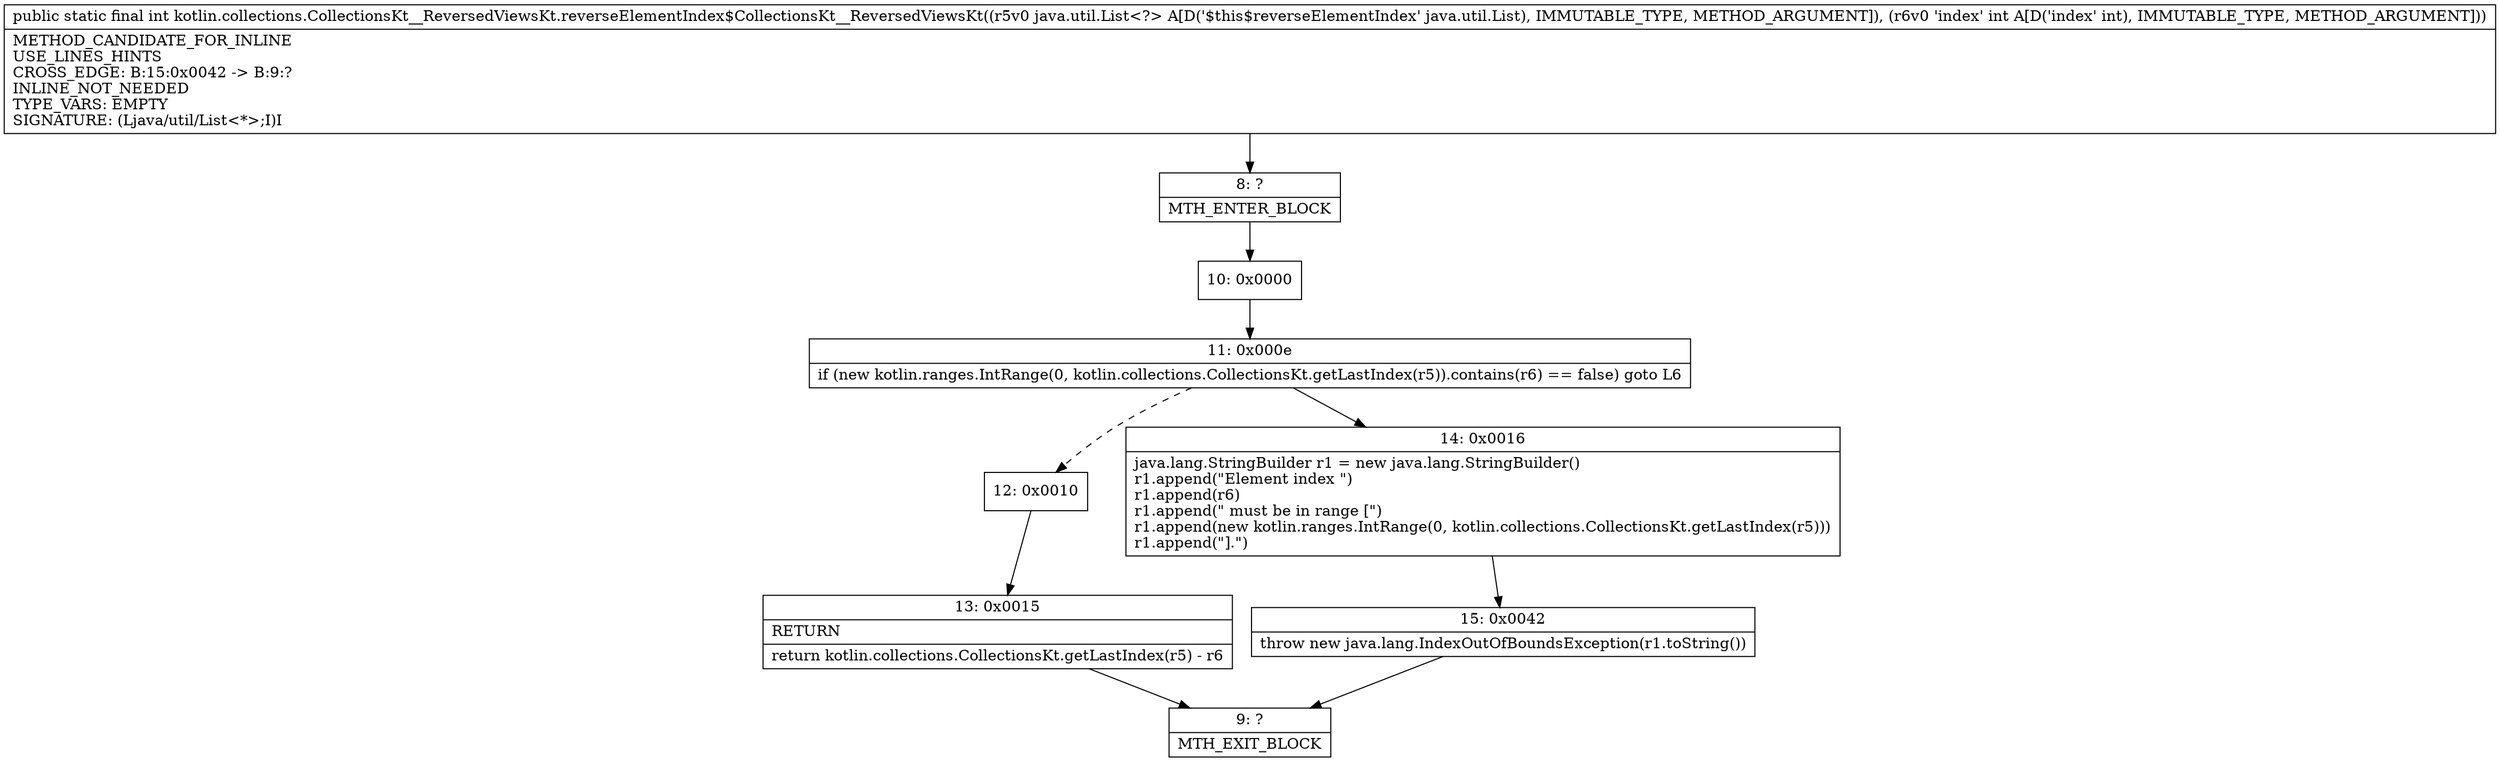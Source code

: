 digraph "CFG forkotlin.collections.CollectionsKt__ReversedViewsKt.reverseElementIndex$CollectionsKt__ReversedViewsKt(Ljava\/util\/List;I)I" {
Node_8 [shape=record,label="{8\:\ ?|MTH_ENTER_BLOCK\l}"];
Node_10 [shape=record,label="{10\:\ 0x0000}"];
Node_11 [shape=record,label="{11\:\ 0x000e|if (new kotlin.ranges.IntRange(0, kotlin.collections.CollectionsKt.getLastIndex(r5)).contains(r6) == false) goto L6\l}"];
Node_12 [shape=record,label="{12\:\ 0x0010}"];
Node_13 [shape=record,label="{13\:\ 0x0015|RETURN\l|return kotlin.collections.CollectionsKt.getLastIndex(r5) \- r6\l}"];
Node_9 [shape=record,label="{9\:\ ?|MTH_EXIT_BLOCK\l}"];
Node_14 [shape=record,label="{14\:\ 0x0016|java.lang.StringBuilder r1 = new java.lang.StringBuilder()\lr1.append(\"Element index \")\lr1.append(r6)\lr1.append(\" must be in range [\")\lr1.append(new kotlin.ranges.IntRange(0, kotlin.collections.CollectionsKt.getLastIndex(r5)))\lr1.append(\"].\")\l}"];
Node_15 [shape=record,label="{15\:\ 0x0042|throw new java.lang.IndexOutOfBoundsException(r1.toString())\l}"];
MethodNode[shape=record,label="{public static final int kotlin.collections.CollectionsKt__ReversedViewsKt.reverseElementIndex$CollectionsKt__ReversedViewsKt((r5v0 java.util.List\<?\> A[D('$this$reverseElementIndex' java.util.List), IMMUTABLE_TYPE, METHOD_ARGUMENT]), (r6v0 'index' int A[D('index' int), IMMUTABLE_TYPE, METHOD_ARGUMENT]))  | METHOD_CANDIDATE_FOR_INLINE\lUSE_LINES_HINTS\lCROSS_EDGE: B:15:0x0042 \-\> B:9:?\lINLINE_NOT_NEEDED\lTYPE_VARS: EMPTY\lSIGNATURE: (Ljava\/util\/List\<*\>;I)I\l}"];
MethodNode -> Node_8;Node_8 -> Node_10;
Node_10 -> Node_11;
Node_11 -> Node_12[style=dashed];
Node_11 -> Node_14;
Node_12 -> Node_13;
Node_13 -> Node_9;
Node_14 -> Node_15;
Node_15 -> Node_9;
}

